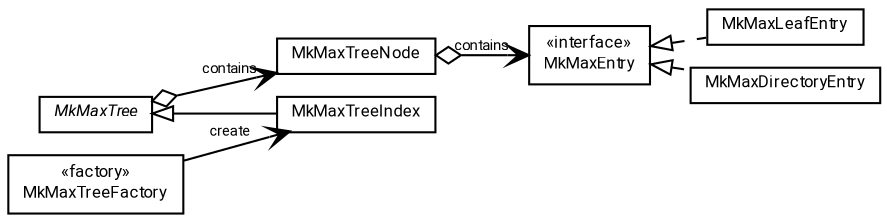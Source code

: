 #!/usr/local/bin/dot
#
# Class diagram 
# Generated by UMLGraph version R5_7_2-60-g0e99a6 (http://www.spinellis.gr/umlgraph/)
#

digraph G {
	graph [fontnames="svg"]
	edge [fontname="Roboto",fontsize=7,labelfontname="Roboto",labelfontsize=7,color="black"];
	node [fontname="Roboto",fontcolor="black",fontsize=8,shape=plaintext,margin=0,width=0,height=0];
	nodesep=0.15;
	ranksep=0.25;
	rankdir=LR;
	// de.lmu.ifi.dbs.elki.index.tree.metrical.mtreevariants.mktrees.mkmax.MkMaxTreeNode<O>
	c638589 [label=<<table title="de.lmu.ifi.dbs.elki.index.tree.metrical.mtreevariants.mktrees.mkmax.MkMaxTreeNode" border="0" cellborder="1" cellspacing="0" cellpadding="2" href="MkMaxTreeNode.html" target="_parent">
		<tr><td><table border="0" cellspacing="0" cellpadding="1">
		<tr><td align="center" balign="center"> <font face="Roboto">MkMaxTreeNode</font> </td></tr>
		</table></td></tr>
		</table>>, URL="MkMaxTreeNode.html"];
	// de.lmu.ifi.dbs.elki.index.tree.metrical.mtreevariants.mktrees.mkmax.MkMaxLeafEntry
	c638590 [label=<<table title="de.lmu.ifi.dbs.elki.index.tree.metrical.mtreevariants.mktrees.mkmax.MkMaxLeafEntry" border="0" cellborder="1" cellspacing="0" cellpadding="2" href="MkMaxLeafEntry.html" target="_parent">
		<tr><td><table border="0" cellspacing="0" cellpadding="1">
		<tr><td align="center" balign="center"> <font face="Roboto">MkMaxLeafEntry</font> </td></tr>
		</table></td></tr>
		</table>>, URL="MkMaxLeafEntry.html"];
	// de.lmu.ifi.dbs.elki.index.tree.metrical.mtreevariants.mktrees.mkmax.MkMaxTreeIndex<O>
	c638591 [label=<<table title="de.lmu.ifi.dbs.elki.index.tree.metrical.mtreevariants.mktrees.mkmax.MkMaxTreeIndex" border="0" cellborder="1" cellspacing="0" cellpadding="2" href="MkMaxTreeIndex.html" target="_parent">
		<tr><td><table border="0" cellspacing="0" cellpadding="1">
		<tr><td align="center" balign="center"> <font face="Roboto">MkMaxTreeIndex</font> </td></tr>
		</table></td></tr>
		</table>>, URL="MkMaxTreeIndex.html"];
	// de.lmu.ifi.dbs.elki.index.tree.metrical.mtreevariants.mktrees.mkmax.MkMaxTree<O>
	c638592 [label=<<table title="de.lmu.ifi.dbs.elki.index.tree.metrical.mtreevariants.mktrees.mkmax.MkMaxTree" border="0" cellborder="1" cellspacing="0" cellpadding="2" href="MkMaxTree.html" target="_parent">
		<tr><td><table border="0" cellspacing="0" cellpadding="1">
		<tr><td align="center" balign="center"> <font face="Roboto"><i>MkMaxTree</i></font> </td></tr>
		</table></td></tr>
		</table>>, URL="MkMaxTree.html"];
	// de.lmu.ifi.dbs.elki.index.tree.metrical.mtreevariants.mktrees.mkmax.MkMaxEntry
	c638593 [label=<<table title="de.lmu.ifi.dbs.elki.index.tree.metrical.mtreevariants.mktrees.mkmax.MkMaxEntry" border="0" cellborder="1" cellspacing="0" cellpadding="2" href="MkMaxEntry.html" target="_parent">
		<tr><td><table border="0" cellspacing="0" cellpadding="1">
		<tr><td align="center" balign="center"> &#171;interface&#187; </td></tr>
		<tr><td align="center" balign="center"> <font face="Roboto">MkMaxEntry</font> </td></tr>
		</table></td></tr>
		</table>>, URL="MkMaxEntry.html"];
	// de.lmu.ifi.dbs.elki.index.tree.metrical.mtreevariants.mktrees.mkmax.MkMaxTreeFactory<O>
	c638594 [label=<<table title="de.lmu.ifi.dbs.elki.index.tree.metrical.mtreevariants.mktrees.mkmax.MkMaxTreeFactory" border="0" cellborder="1" cellspacing="0" cellpadding="2" href="MkMaxTreeFactory.html" target="_parent">
		<tr><td><table border="0" cellspacing="0" cellpadding="1">
		<tr><td align="center" balign="center"> &#171;factory&#187; </td></tr>
		<tr><td align="center" balign="center"> <font face="Roboto">MkMaxTreeFactory</font> </td></tr>
		</table></td></tr>
		</table>>, URL="MkMaxTreeFactory.html"];
	// de.lmu.ifi.dbs.elki.index.tree.metrical.mtreevariants.mktrees.mkmax.MkMaxDirectoryEntry
	c638596 [label=<<table title="de.lmu.ifi.dbs.elki.index.tree.metrical.mtreevariants.mktrees.mkmax.MkMaxDirectoryEntry" border="0" cellborder="1" cellspacing="0" cellpadding="2" href="MkMaxDirectoryEntry.html" target="_parent">
		<tr><td><table border="0" cellspacing="0" cellpadding="1">
		<tr><td align="center" balign="center"> <font face="Roboto">MkMaxDirectoryEntry</font> </td></tr>
		</table></td></tr>
		</table>>, URL="MkMaxDirectoryEntry.html"];
	// de.lmu.ifi.dbs.elki.index.tree.metrical.mtreevariants.mktrees.mkmax.MkMaxTreeNode<O> navhas de.lmu.ifi.dbs.elki.index.tree.metrical.mtreevariants.mktrees.mkmax.MkMaxEntry
	c638589 -> c638593 [arrowhead=open,arrowtail=ediamond,dir=both,weight=3,label="contains"];
	// de.lmu.ifi.dbs.elki.index.tree.metrical.mtreevariants.mktrees.mkmax.MkMaxLeafEntry implements de.lmu.ifi.dbs.elki.index.tree.metrical.mtreevariants.mktrees.mkmax.MkMaxEntry
	c638593 -> c638590 [arrowtail=empty,style=dashed,dir=back,weight=9];
	// de.lmu.ifi.dbs.elki.index.tree.metrical.mtreevariants.mktrees.mkmax.MkMaxTreeIndex<O> extends de.lmu.ifi.dbs.elki.index.tree.metrical.mtreevariants.mktrees.mkmax.MkMaxTree<O>
	c638592 -> c638591 [arrowtail=empty,dir=back,weight=10];
	// de.lmu.ifi.dbs.elki.index.tree.metrical.mtreevariants.mktrees.mkmax.MkMaxTree<O> navhas de.lmu.ifi.dbs.elki.index.tree.metrical.mtreevariants.mktrees.mkmax.MkMaxTreeNode<O>
	c638592 -> c638589 [arrowhead=open,arrowtail=ediamond,dir=both,weight=3,label="contains"];
	// de.lmu.ifi.dbs.elki.index.tree.metrical.mtreevariants.mktrees.mkmax.MkMaxTreeFactory<O> navassoc de.lmu.ifi.dbs.elki.index.tree.metrical.mtreevariants.mktrees.mkmax.MkMaxTreeIndex<O>
	c638594 -> c638591 [arrowhead=open,weight=1,label="create"];
	// de.lmu.ifi.dbs.elki.index.tree.metrical.mtreevariants.mktrees.mkmax.MkMaxDirectoryEntry implements de.lmu.ifi.dbs.elki.index.tree.metrical.mtreevariants.mktrees.mkmax.MkMaxEntry
	c638593 -> c638596 [arrowtail=empty,style=dashed,dir=back,weight=9];
}

